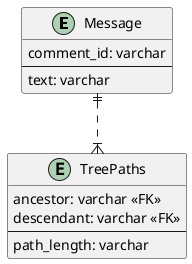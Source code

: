 @startuml

entity Message {
  comment_id: varchar
  ---
  text: varchar
}

entity TreePaths {
  ancestor: varchar <<FK>>
  descendant: varchar <<FK>>
  ---
  path_length: varchar
}

Message ||..|{ TreePaths

@enduml